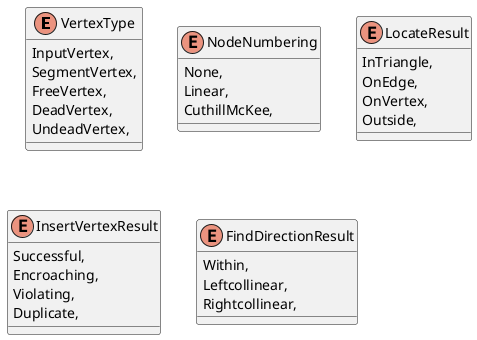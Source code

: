 @startuml
enum VertexType {
    InputVertex,
    SegmentVertex,
    FreeVertex,
    DeadVertex,
    UndeadVertex,
}
enum NodeNumbering {
    None,
    Linear,
    CuthillMcKee,
}
enum LocateResult {
    InTriangle,
    OnEdge,
    OnVertex,
    Outside,
}
enum InsertVertexResult {
    Successful,
    Encroaching,
    Violating,
    Duplicate,
}
enum FindDirectionResult {
    Within,
    Leftcollinear,
    Rightcollinear,
}
@enduml
